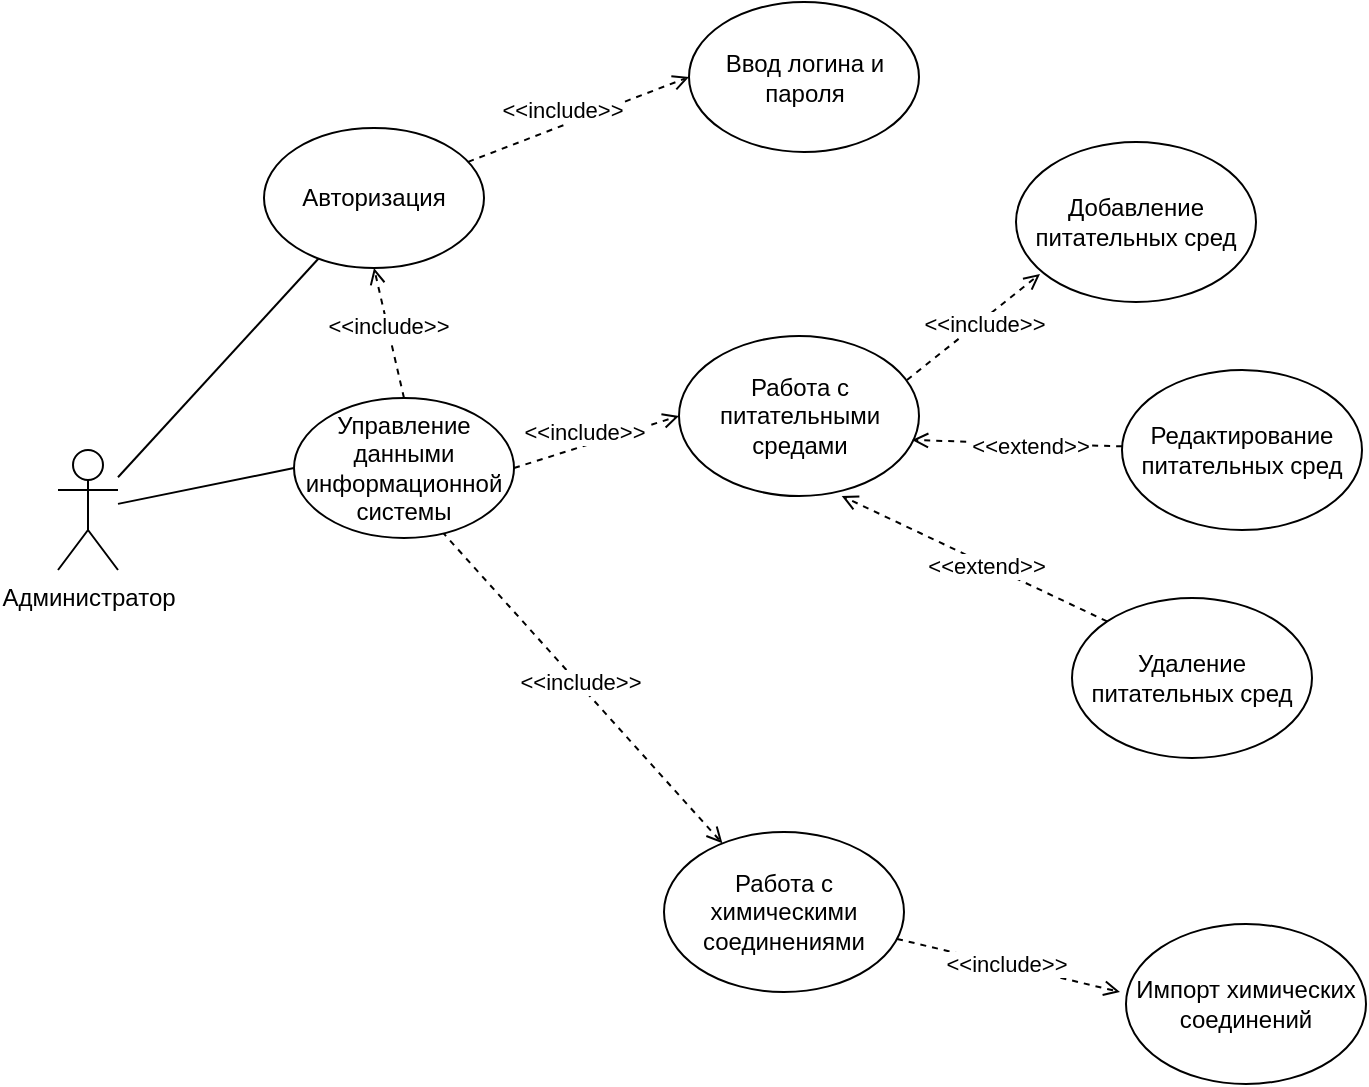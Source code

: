 <mxfile version="24.5.4" type="github">
  <diagram name="Page-1" id="YMp2Cpx6Ega4YhYok-rs">
    <mxGraphModel dx="1195" dy="617" grid="0" gridSize="10" guides="1" tooltips="1" connect="1" arrows="1" fold="1" page="1" pageScale="1" pageWidth="850" pageHeight="1100" math="0" shadow="0">
      <root>
        <mxCell id="0" />
        <mxCell id="1" parent="0" />
        <mxCell id="ixj-20WVYmjBP9zlAiT2-1" value="&lt;div&gt;Администратор&lt;/div&gt;" style="shape=umlActor;verticalLabelPosition=bottom;verticalAlign=top;html=1;outlineConnect=0;" parent="1" vertex="1">
          <mxGeometry x="37" y="322" width="30" height="60" as="geometry" />
        </mxCell>
        <mxCell id="ixj-20WVYmjBP9zlAiT2-2" value="" style="endArrow=none;html=1;rounded=0;" parent="1" source="ixj-20WVYmjBP9zlAiT2-1" target="ixj-20WVYmjBP9zlAiT2-3" edge="1">
          <mxGeometry width="50" height="50" relative="1" as="geometry">
            <mxPoint x="260" y="232.5" as="sourcePoint" />
            <mxPoint x="340" y="122.5" as="targetPoint" />
          </mxGeometry>
        </mxCell>
        <mxCell id="ixj-20WVYmjBP9zlAiT2-3" value="Авторизация" style="ellipse;whiteSpace=wrap;html=1;" parent="1" vertex="1">
          <mxGeometry x="140" y="161" width="110" height="70" as="geometry" />
        </mxCell>
        <mxCell id="ixj-20WVYmjBP9zlAiT2-4" style="rounded=0;orthogonalLoop=1;jettySize=auto;html=1;dashed=1;exitX=0.673;exitY=0.955;exitDx=0;exitDy=0;exitPerimeter=0;endArrow=open;endFill=0;" parent="1" source="ixj-20WVYmjBP9zlAiT2-6" target="ixj-20WVYmjBP9zlAiT2-11" edge="1">
          <mxGeometry relative="1" as="geometry">
            <mxPoint x="320.0" y="267.5" as="sourcePoint" />
            <mxPoint x="435" y="232.5" as="targetPoint" />
          </mxGeometry>
        </mxCell>
        <mxCell id="ixj-20WVYmjBP9zlAiT2-5" value="&amp;lt;&amp;lt;include&amp;gt;&amp;gt;" style="edgeLabel;html=1;align=center;verticalAlign=middle;resizable=0;points=[];" parent="ixj-20WVYmjBP9zlAiT2-4" vertex="1" connectable="0">
          <mxGeometry x="-0.153" y="1" relative="1" as="geometry">
            <mxPoint x="8" y="9" as="offset" />
          </mxGeometry>
        </mxCell>
        <mxCell id="ixj-20WVYmjBP9zlAiT2-6" value="&lt;div&gt;Управление данными информационной системы&lt;/div&gt;" style="ellipse;whiteSpace=wrap;html=1;" parent="1" vertex="1">
          <mxGeometry x="155" y="296" width="110" height="70" as="geometry" />
        </mxCell>
        <mxCell id="ixj-20WVYmjBP9zlAiT2-7" value="" style="endArrow=none;html=1;rounded=0;entryX=0;entryY=0.5;entryDx=0;entryDy=0;" parent="1" source="ixj-20WVYmjBP9zlAiT2-1" target="ixj-20WVYmjBP9zlAiT2-6" edge="1">
          <mxGeometry width="50" height="50" relative="1" as="geometry">
            <mxPoint x="260" y="232.5" as="sourcePoint" />
            <mxPoint x="310" y="182.5" as="targetPoint" />
          </mxGeometry>
        </mxCell>
        <mxCell id="ixj-20WVYmjBP9zlAiT2-8" value="&lt;div&gt;Ввод логина и пароля&lt;/div&gt;" style="ellipse;whiteSpace=wrap;html=1;" parent="1" vertex="1">
          <mxGeometry x="352.5" y="98" width="115" height="75" as="geometry" />
        </mxCell>
        <mxCell id="ixj-20WVYmjBP9zlAiT2-9" value="" style="endArrow=open;html=1;rounded=0;entryX=0;entryY=0.5;entryDx=0;entryDy=0;dashed=1;endFill=0;" parent="1" source="ixj-20WVYmjBP9zlAiT2-3" target="ixj-20WVYmjBP9zlAiT2-8" edge="1">
          <mxGeometry width="50" height="50" relative="1" as="geometry">
            <mxPoint x="260" y="232.5" as="sourcePoint" />
            <mxPoint x="310" y="182.5" as="targetPoint" />
          </mxGeometry>
        </mxCell>
        <mxCell id="ixj-20WVYmjBP9zlAiT2-10" value="&lt;br&gt;&lt;div&gt;&amp;lt;&amp;lt;include&amp;gt;&amp;gt;&lt;/div&gt;" style="edgeLabel;html=1;align=center;verticalAlign=middle;resizable=0;points=[];" parent="ixj-20WVYmjBP9zlAiT2-9" vertex="1" connectable="0">
          <mxGeometry x="-0.179" y="1" relative="1" as="geometry">
            <mxPoint x="2" y="-15" as="offset" />
          </mxGeometry>
        </mxCell>
        <mxCell id="9s7pcFoQiMzUQ9eASFZ8-2" style="rounded=0;orthogonalLoop=1;jettySize=auto;html=1;entryX=-0.025;entryY=0.425;entryDx=0;entryDy=0;dashed=1;entryPerimeter=0;endArrow=open;endFill=0;" parent="1" source="ixj-20WVYmjBP9zlAiT2-11" target="9s7pcFoQiMzUQ9eASFZ8-1" edge="1">
          <mxGeometry relative="1" as="geometry" />
        </mxCell>
        <mxCell id="9s7pcFoQiMzUQ9eASFZ8-3" value="&amp;lt;&amp;lt;include&amp;gt;&amp;gt;" style="edgeLabel;html=1;align=center;verticalAlign=middle;resizable=0;points=[];" parent="9s7pcFoQiMzUQ9eASFZ8-2" vertex="1" connectable="0">
          <mxGeometry x="-0.028" y="1" relative="1" as="geometry">
            <mxPoint as="offset" />
          </mxGeometry>
        </mxCell>
        <mxCell id="ixj-20WVYmjBP9zlAiT2-11" value="Работа с химическими соединениями" style="ellipse;whiteSpace=wrap;html=1;" parent="1" vertex="1">
          <mxGeometry x="340" y="513" width="120" height="80" as="geometry" />
        </mxCell>
        <mxCell id="ixj-20WVYmjBP9zlAiT2-12" value="&lt;div&gt;Работа с питательными средами&lt;/div&gt;" style="ellipse;whiteSpace=wrap;html=1;" parent="1" vertex="1">
          <mxGeometry x="347.5" y="265" width="120" height="80" as="geometry" />
        </mxCell>
        <mxCell id="ixj-20WVYmjBP9zlAiT2-13" value="" style="endArrow=open;html=1;rounded=0;exitX=1;exitY=0.5;exitDx=0;exitDy=0;dashed=1;entryX=0;entryY=0.5;entryDx=0;entryDy=0;endFill=0;" parent="1" source="ixj-20WVYmjBP9zlAiT2-6" edge="1" target="ixj-20WVYmjBP9zlAiT2-12">
          <mxGeometry width="50" height="50" relative="1" as="geometry">
            <mxPoint x="260" y="232.5" as="sourcePoint" />
            <mxPoint x="180" y="422.5" as="targetPoint" />
          </mxGeometry>
        </mxCell>
        <mxCell id="ixj-20WVYmjBP9zlAiT2-14" value="&amp;lt;&amp;lt;include&amp;gt;&amp;gt;" style="edgeLabel;html=1;align=center;verticalAlign=middle;resizable=0;points=[];" parent="ixj-20WVYmjBP9zlAiT2-13" vertex="1" connectable="0">
          <mxGeometry x="-0.017" y="1" relative="1" as="geometry">
            <mxPoint x="-5" y="-5" as="offset" />
          </mxGeometry>
        </mxCell>
        <mxCell id="ixj-20WVYmjBP9zlAiT2-15" value="&lt;div&gt;Добавление питательных сред&lt;/div&gt;" style="ellipse;whiteSpace=wrap;html=1;" parent="1" vertex="1">
          <mxGeometry x="516" y="168" width="120" height="80" as="geometry" />
        </mxCell>
        <mxCell id="ixj-20WVYmjBP9zlAiT2-16" value="&lt;div&gt;Редактирование питательных сред&lt;/div&gt;" style="ellipse;whiteSpace=wrap;html=1;" parent="1" vertex="1">
          <mxGeometry x="569" y="282" width="120" height="80" as="geometry" />
        </mxCell>
        <mxCell id="ixj-20WVYmjBP9zlAiT2-17" value="&lt;div&gt;Удаление питательных сред&lt;/div&gt;" style="ellipse;whiteSpace=wrap;html=1;" parent="1" vertex="1">
          <mxGeometry x="544" y="396" width="120" height="80" as="geometry" />
        </mxCell>
        <mxCell id="ixj-20WVYmjBP9zlAiT2-18" value="" style="endArrow=open;html=1;rounded=0;entryX=0.1;entryY=0.825;entryDx=0;entryDy=0;dashed=1;entryPerimeter=0;exitX=0.95;exitY=0.275;exitDx=0;exitDy=0;exitPerimeter=0;endFill=0;" parent="1" source="ixj-20WVYmjBP9zlAiT2-12" target="ixj-20WVYmjBP9zlAiT2-15" edge="1">
          <mxGeometry width="50" height="50" relative="1" as="geometry">
            <mxPoint x="250" y="462.5" as="sourcePoint" />
            <mxPoint x="464" y="258" as="targetPoint" />
          </mxGeometry>
        </mxCell>
        <mxCell id="ixj-20WVYmjBP9zlAiT2-19" value="&amp;lt;&amp;lt;include&amp;gt;&amp;gt;" style="edgeLabel;html=1;align=center;verticalAlign=middle;resizable=0;points=[];" parent="ixj-20WVYmjBP9zlAiT2-18" vertex="1" connectable="0">
          <mxGeometry x="0.142" y="-2" relative="1" as="geometry">
            <mxPoint x="-1" as="offset" />
          </mxGeometry>
        </mxCell>
        <mxCell id="ixj-20WVYmjBP9zlAiT2-20" value="" style="endArrow=open;html=1;rounded=0;entryX=0.971;entryY=0.65;entryDx=0;entryDy=0;dashed=1;entryPerimeter=0;endFill=0;" parent="1" source="ixj-20WVYmjBP9zlAiT2-16" target="ixj-20WVYmjBP9zlAiT2-12" edge="1">
          <mxGeometry width="50" height="50" relative="1" as="geometry">
            <mxPoint x="300" y="412.5" as="sourcePoint" />
            <mxPoint x="250" y="462.5" as="targetPoint" />
          </mxGeometry>
        </mxCell>
        <mxCell id="ixj-20WVYmjBP9zlAiT2-21" value="&amp;lt;&amp;lt;extend&amp;gt;&amp;gt;" style="edgeLabel;html=1;align=center;verticalAlign=middle;resizable=0;points=[];" parent="ixj-20WVYmjBP9zlAiT2-20" vertex="1" connectable="0">
          <mxGeometry x="-0.125" y="1" relative="1" as="geometry">
            <mxPoint as="offset" />
          </mxGeometry>
        </mxCell>
        <mxCell id="ixj-20WVYmjBP9zlAiT2-22" value="" style="endArrow=open;html=1;rounded=0;exitX=0;exitY=0;exitDx=0;exitDy=0;entryX=0.678;entryY=1;entryDx=0;entryDy=0;entryPerimeter=0;dashed=1;endFill=0;" parent="1" source="ixj-20WVYmjBP9zlAiT2-17" target="ixj-20WVYmjBP9zlAiT2-12" edge="1">
          <mxGeometry width="50" height="50" relative="1" as="geometry">
            <mxPoint x="300" y="412.5" as="sourcePoint" />
            <mxPoint x="250" y="462.5" as="targetPoint" />
          </mxGeometry>
        </mxCell>
        <mxCell id="ixj-20WVYmjBP9zlAiT2-23" value="&amp;lt;&amp;lt;extend&amp;gt;&amp;gt;" style="edgeLabel;html=1;align=center;verticalAlign=middle;resizable=0;points=[];" parent="ixj-20WVYmjBP9zlAiT2-22" vertex="1" connectable="0">
          <mxGeometry x="-0.091" y="1" relative="1" as="geometry">
            <mxPoint as="offset" />
          </mxGeometry>
        </mxCell>
        <mxCell id="n-NM6baivr7rTQYRaMjh-1" value="" style="endArrow=open;html=1;rounded=0;exitX=0.5;exitY=0;exitDx=0;exitDy=0;entryX=0.5;entryY=1;entryDx=0;entryDy=0;dashed=1;endFill=0;" parent="1" source="ixj-20WVYmjBP9zlAiT2-6" target="ixj-20WVYmjBP9zlAiT2-3" edge="1">
          <mxGeometry width="50" height="50" relative="1" as="geometry">
            <mxPoint x="480" y="170" as="sourcePoint" />
            <mxPoint x="530" y="120" as="targetPoint" />
          </mxGeometry>
        </mxCell>
        <mxCell id="n-NM6baivr7rTQYRaMjh-2" value="&amp;lt;&amp;lt;include&amp;gt;&amp;gt;" style="edgeLabel;html=1;align=center;verticalAlign=middle;resizable=0;points=[];" parent="n-NM6baivr7rTQYRaMjh-1" vertex="1" connectable="0">
          <mxGeometry x="0.112" relative="1" as="geometry">
            <mxPoint as="offset" />
          </mxGeometry>
        </mxCell>
        <mxCell id="9s7pcFoQiMzUQ9eASFZ8-1" value="Импорт химических соединений" style="ellipse;whiteSpace=wrap;html=1;" parent="1" vertex="1">
          <mxGeometry x="571" y="559" width="120" height="80" as="geometry" />
        </mxCell>
        <mxCell id="9_jzahJuYXQ9ieJmWT16-2" style="edgeStyle=orthogonalEdgeStyle;rounded=0;orthogonalLoop=1;jettySize=auto;html=1;exitX=0.5;exitY=1;exitDx=0;exitDy=0;" edge="1" parent="1" source="ixj-20WVYmjBP9zlAiT2-15" target="ixj-20WVYmjBP9zlAiT2-15">
          <mxGeometry relative="1" as="geometry" />
        </mxCell>
      </root>
    </mxGraphModel>
  </diagram>
</mxfile>
